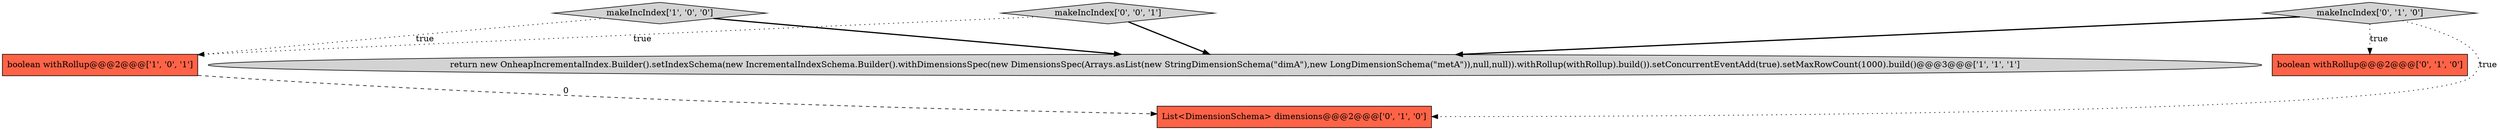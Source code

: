 digraph {
1 [style = filled, label = "boolean withRollup@@@2@@@['1', '0', '1']", fillcolor = tomato, shape = box image = "AAA0AAABBB1BBB"];
0 [style = filled, label = "return new OnheapIncrementalIndex.Builder().setIndexSchema(new IncrementalIndexSchema.Builder().withDimensionsSpec(new DimensionsSpec(Arrays.asList(new StringDimensionSchema(\"dimA\"),new LongDimensionSchema(\"metA\")),null,null)).withRollup(withRollup).build()).setConcurrentEventAdd(true).setMaxRowCount(1000).build()@@@3@@@['1', '1', '1']", fillcolor = lightgray, shape = ellipse image = "AAA0AAABBB1BBB"];
6 [style = filled, label = "makeIncIndex['0', '0', '1']", fillcolor = lightgray, shape = diamond image = "AAA0AAABBB3BBB"];
4 [style = filled, label = "makeIncIndex['0', '1', '0']", fillcolor = lightgray, shape = diamond image = "AAA0AAABBB2BBB"];
2 [style = filled, label = "makeIncIndex['1', '0', '0']", fillcolor = lightgray, shape = diamond image = "AAA0AAABBB1BBB"];
5 [style = filled, label = "List<DimensionSchema> dimensions@@@2@@@['0', '1', '0']", fillcolor = tomato, shape = box image = "AAA1AAABBB2BBB"];
3 [style = filled, label = "boolean withRollup@@@2@@@['0', '1', '0']", fillcolor = tomato, shape = box image = "AAA0AAABBB2BBB"];
4->5 [style = dotted, label="true"];
6->0 [style = bold, label=""];
2->1 [style = dotted, label="true"];
2->0 [style = bold, label=""];
1->5 [style = dashed, label="0"];
6->1 [style = dotted, label="true"];
4->3 [style = dotted, label="true"];
4->0 [style = bold, label=""];
}
